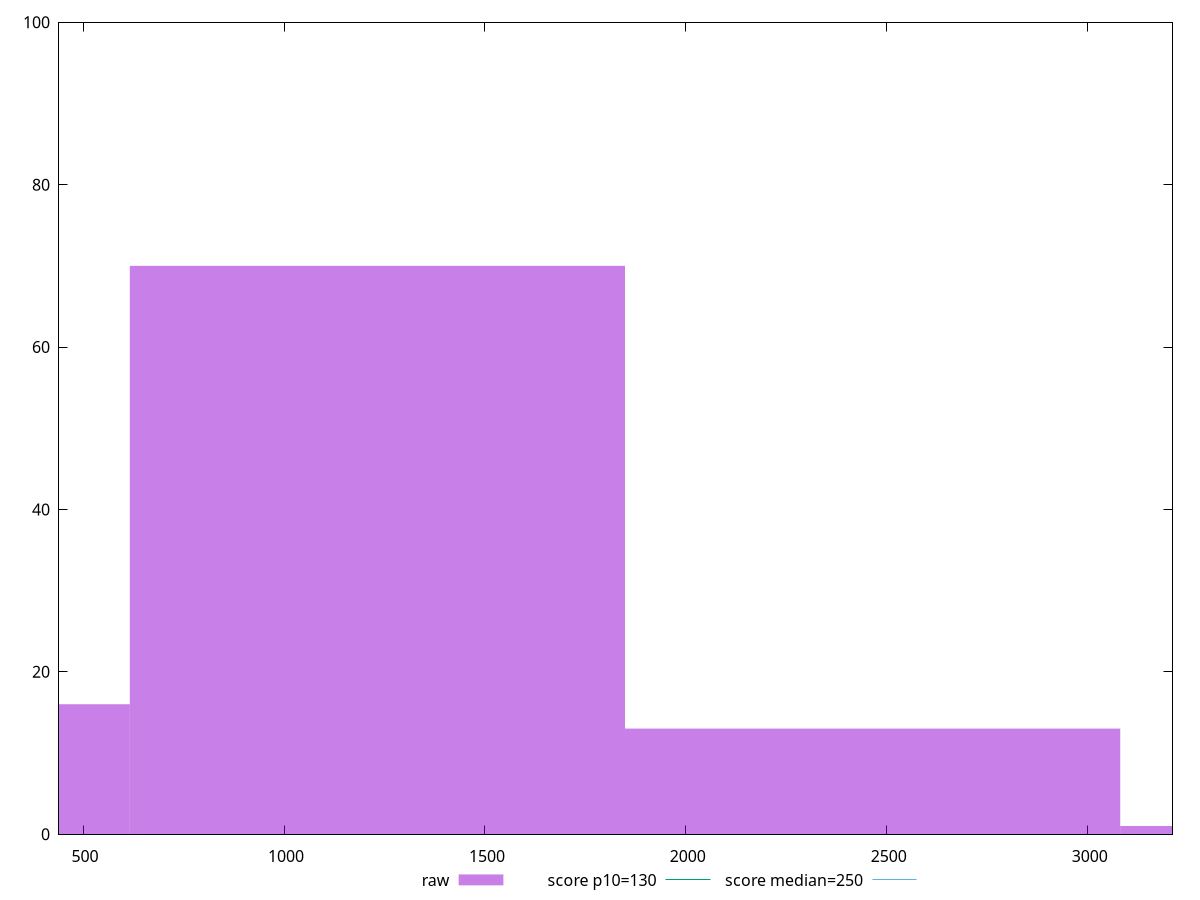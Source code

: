 reset

$raw <<EOF
1232.3894726509798 70
0 16
2464.7789453019595 13
3697.1684179529393 1
EOF

set key outside below
set boxwidth 1232.3894726509798
set xrange [440:3211.0000000000055]
set yrange [0:100]
set trange [0:100]
set style fill transparent solid 0.5 noborder

set parametric
set terminal svg size 640, 490 enhanced background rgb 'white'
set output "report_00013_2021-02-09T12-04-24.940Z/max-potential-fid/samples/pages+cached/raw/histogram.svg"

plot $raw title "raw" with boxes, \
     130,t title "score p10=130", \
     250,t title "score median=250"

reset
